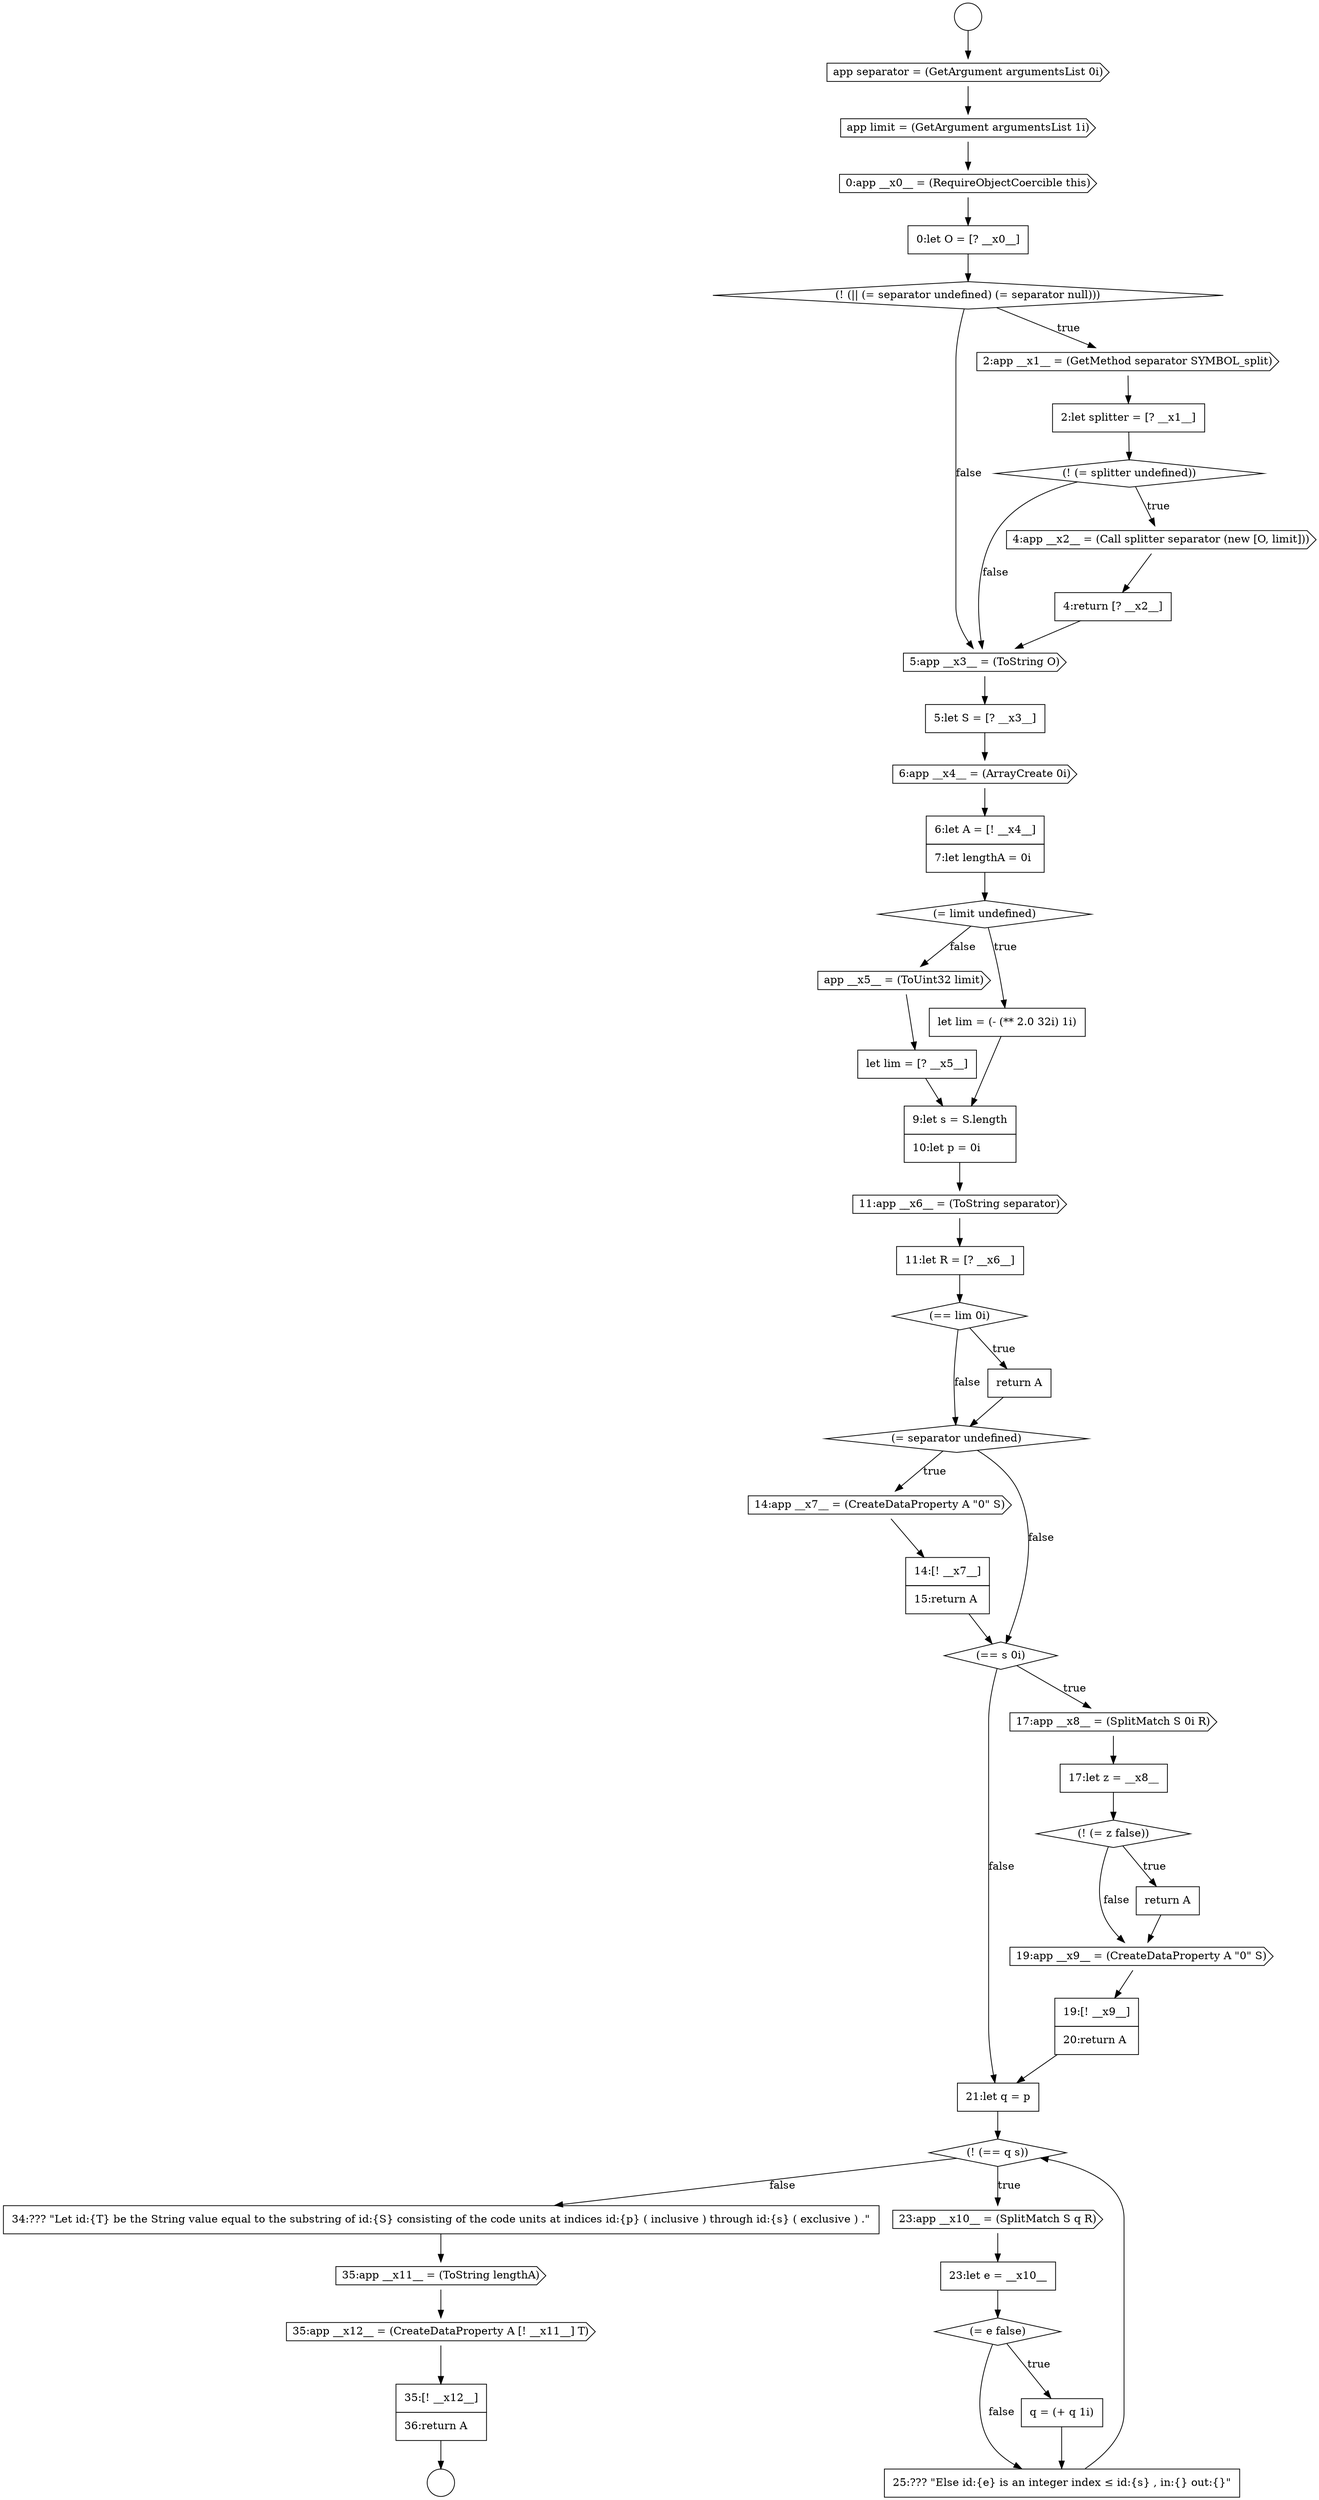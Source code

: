 digraph {
  node13586 [shape=diamond, label=<<font color="black">(= separator undefined)</font>> color="black" fillcolor="white" style=filled]
  node13596 [shape=none, margin=0, label=<<font color="black">
    <table border="0" cellborder="1" cellspacing="0" cellpadding="10">
      <tr><td align="left">21:let q = p</td></tr>
    </table>
  </font>> color="black" fillcolor="white" style=filled]
  node13571 [shape=cds, label=<<font color="black">4:app __x2__ = (Call splitter separator (new [O, limit]))</font>> color="black" fillcolor="white" style=filled]
  node13564 [shape=cds, label=<<font color="black">app limit = (GetArgument argumentsList 1i)</font>> color="black" fillcolor="white" style=filled]
  node13606 [shape=none, margin=0, label=<<font color="black">
    <table border="0" cellborder="1" cellspacing="0" cellpadding="10">
      <tr><td align="left">35:[! __x12__]</td></tr>
      <tr><td align="left">36:return A</td></tr>
    </table>
  </font>> color="black" fillcolor="white" style=filled]
  node13592 [shape=diamond, label=<<font color="black">(! (= z false))</font>> color="black" fillcolor="white" style=filled]
  node13573 [shape=cds, label=<<font color="black">5:app __x3__ = (ToString O)</font>> color="black" fillcolor="white" style=filled]
  node13602 [shape=none, margin=0, label=<<font color="black">
    <table border="0" cellborder="1" cellspacing="0" cellpadding="10">
      <tr><td align="left">25:??? &quot;Else id:{e} is an integer index &le; id:{s} , in:{} out:{}&quot;</td></tr>
    </table>
  </font>> color="black" fillcolor="white" style=filled]
  node13566 [shape=none, margin=0, label=<<font color="black">
    <table border="0" cellborder="1" cellspacing="0" cellpadding="10">
      <tr><td align="left">0:let O = [? __x0__]</td></tr>
    </table>
  </font>> color="black" fillcolor="white" style=filled]
  node13581 [shape=none, margin=0, label=<<font color="black">
    <table border="0" cellborder="1" cellspacing="0" cellpadding="10">
      <tr><td align="left">9:let s = S.length</td></tr>
      <tr><td align="left">10:let p = 0i</td></tr>
    </table>
  </font>> color="black" fillcolor="white" style=filled]
  node13577 [shape=diamond, label=<<font color="black">(= limit undefined)</font>> color="black" fillcolor="white" style=filled]
  node13580 [shape=none, margin=0, label=<<font color="black">
    <table border="0" cellborder="1" cellspacing="0" cellpadding="10">
      <tr><td align="left">let lim = [? __x5__]</td></tr>
    </table>
  </font>> color="black" fillcolor="white" style=filled]
  node13575 [shape=cds, label=<<font color="black">6:app __x4__ = (ArrayCreate 0i)</font>> color="black" fillcolor="white" style=filled]
  node13590 [shape=cds, label=<<font color="black">17:app __x8__ = (SplitMatch S 0i R)</font>> color="black" fillcolor="white" style=filled]
  node13604 [shape=cds, label=<<font color="black">35:app __x11__ = (ToString lengthA)</font>> color="black" fillcolor="white" style=filled]
  node13600 [shape=diamond, label=<<font color="black">(= e false)</font>> color="black" fillcolor="white" style=filled]
  node13565 [shape=cds, label=<<font color="black">0:app __x0__ = (RequireObjectCoercible this)</font>> color="black" fillcolor="white" style=filled]
  node13572 [shape=none, margin=0, label=<<font color="black">
    <table border="0" cellborder="1" cellspacing="0" cellpadding="10">
      <tr><td align="left">4:return [? __x2__]</td></tr>
    </table>
  </font>> color="black" fillcolor="white" style=filled]
  node13583 [shape=none, margin=0, label=<<font color="black">
    <table border="0" cellborder="1" cellspacing="0" cellpadding="10">
      <tr><td align="left">11:let R = [? __x6__]</td></tr>
    </table>
  </font>> color="black" fillcolor="white" style=filled]
  node13562 [shape=circle label=" " color="black" fillcolor="white" style=filled]
  node13568 [shape=cds, label=<<font color="black">2:app __x1__ = (GetMethod separator SYMBOL_split)</font>> color="black" fillcolor="white" style=filled]
  node13587 [shape=cds, label=<<font color="black">14:app __x7__ = (CreateDataProperty A &quot;0&quot; S)</font>> color="black" fillcolor="white" style=filled]
  node13576 [shape=none, margin=0, label=<<font color="black">
    <table border="0" cellborder="1" cellspacing="0" cellpadding="10">
      <tr><td align="left">6:let A = [! __x4__]</td></tr>
      <tr><td align="left">7:let lengthA = 0i</td></tr>
    </table>
  </font>> color="black" fillcolor="white" style=filled]
  node13597 [shape=diamond, label=<<font color="black">(! (== q s))</font>> color="black" fillcolor="white" style=filled]
  node13594 [shape=cds, label=<<font color="black">19:app __x9__ = (CreateDataProperty A &quot;0&quot; S)</font>> color="black" fillcolor="white" style=filled]
  node13591 [shape=none, margin=0, label=<<font color="black">
    <table border="0" cellborder="1" cellspacing="0" cellpadding="10">
      <tr><td align="left">17:let z = __x8__</td></tr>
    </table>
  </font>> color="black" fillcolor="white" style=filled]
  node13603 [shape=none, margin=0, label=<<font color="black">
    <table border="0" cellborder="1" cellspacing="0" cellpadding="10">
      <tr><td align="left">34:??? &quot;Let id:{T} be the String value equal to the substring of id:{S} consisting of the code units at indices id:{p} ( inclusive ) through id:{s} ( exclusive ) .&quot;</td></tr>
    </table>
  </font>> color="black" fillcolor="white" style=filled]
  node13584 [shape=diamond, label=<<font color="black">(== lim 0i)</font>> color="black" fillcolor="white" style=filled]
  node13579 [shape=cds, label=<<font color="black">app __x5__ = (ToUint32 limit)</font>> color="black" fillcolor="white" style=filled]
  node13569 [shape=none, margin=0, label=<<font color="black">
    <table border="0" cellborder="1" cellspacing="0" cellpadding="10">
      <tr><td align="left">2:let splitter = [? __x1__]</td></tr>
    </table>
  </font>> color="black" fillcolor="white" style=filled]
  node13563 [shape=cds, label=<<font color="black">app separator = (GetArgument argumentsList 0i)</font>> color="black" fillcolor="white" style=filled]
  node13561 [shape=circle label=" " color="black" fillcolor="white" style=filled]
  node13582 [shape=cds, label=<<font color="black">11:app __x6__ = (ToString separator)</font>> color="black" fillcolor="white" style=filled]
  node13588 [shape=none, margin=0, label=<<font color="black">
    <table border="0" cellborder="1" cellspacing="0" cellpadding="10">
      <tr><td align="left">14:[! __x7__]</td></tr>
      <tr><td align="left">15:return A</td></tr>
    </table>
  </font>> color="black" fillcolor="white" style=filled]
  node13567 [shape=diamond, label=<<font color="black">(! (|| (= separator undefined) (= separator null)))</font>> color="black" fillcolor="white" style=filled]
  node13593 [shape=none, margin=0, label=<<font color="black">
    <table border="0" cellborder="1" cellspacing="0" cellpadding="10">
      <tr><td align="left">return A</td></tr>
    </table>
  </font>> color="black" fillcolor="white" style=filled]
  node13578 [shape=none, margin=0, label=<<font color="black">
    <table border="0" cellborder="1" cellspacing="0" cellpadding="10">
      <tr><td align="left">let lim = (- (** 2.0 32i) 1i)</td></tr>
    </table>
  </font>> color="black" fillcolor="white" style=filled]
  node13598 [shape=cds, label=<<font color="black">23:app __x10__ = (SplitMatch S q R)</font>> color="black" fillcolor="white" style=filled]
  node13570 [shape=diamond, label=<<font color="black">(! (= splitter undefined))</font>> color="black" fillcolor="white" style=filled]
  node13585 [shape=none, margin=0, label=<<font color="black">
    <table border="0" cellborder="1" cellspacing="0" cellpadding="10">
      <tr><td align="left">return A</td></tr>
    </table>
  </font>> color="black" fillcolor="white" style=filled]
  node13605 [shape=cds, label=<<font color="black">35:app __x12__ = (CreateDataProperty A [! __x11__] T)</font>> color="black" fillcolor="white" style=filled]
  node13595 [shape=none, margin=0, label=<<font color="black">
    <table border="0" cellborder="1" cellspacing="0" cellpadding="10">
      <tr><td align="left">19:[! __x9__]</td></tr>
      <tr><td align="left">20:return A</td></tr>
    </table>
  </font>> color="black" fillcolor="white" style=filled]
  node13599 [shape=none, margin=0, label=<<font color="black">
    <table border="0" cellborder="1" cellspacing="0" cellpadding="10">
      <tr><td align="left">23:let e = __x10__</td></tr>
    </table>
  </font>> color="black" fillcolor="white" style=filled]
  node13601 [shape=none, margin=0, label=<<font color="black">
    <table border="0" cellborder="1" cellspacing="0" cellpadding="10">
      <tr><td align="left">q = (+ q 1i)</td></tr>
    </table>
  </font>> color="black" fillcolor="white" style=filled]
  node13574 [shape=none, margin=0, label=<<font color="black">
    <table border="0" cellborder="1" cellspacing="0" cellpadding="10">
      <tr><td align="left">5:let S = [? __x3__]</td></tr>
    </table>
  </font>> color="black" fillcolor="white" style=filled]
  node13589 [shape=diamond, label=<<font color="black">(== s 0i)</font>> color="black" fillcolor="white" style=filled]
  node13586 -> node13587 [label=<<font color="black">true</font>> color="black"]
  node13586 -> node13589 [label=<<font color="black">false</font>> color="black"]
  node13581 -> node13582 [ color="black"]
  node13602 -> node13597 [ color="black"]
  node13570 -> node13571 [label=<<font color="black">true</font>> color="black"]
  node13570 -> node13573 [label=<<font color="black">false</font>> color="black"]
  node13579 -> node13580 [ color="black"]
  node13600 -> node13601 [label=<<font color="black">true</font>> color="black"]
  node13600 -> node13602 [label=<<font color="black">false</font>> color="black"]
  node13561 -> node13563 [ color="black"]
  node13588 -> node13589 [ color="black"]
  node13587 -> node13588 [ color="black"]
  node13580 -> node13581 [ color="black"]
  node13606 -> node13562 [ color="black"]
  node13578 -> node13581 [ color="black"]
  node13575 -> node13576 [ color="black"]
  node13594 -> node13595 [ color="black"]
  node13593 -> node13594 [ color="black"]
  node13567 -> node13568 [label=<<font color="black">true</font>> color="black"]
  node13567 -> node13573 [label=<<font color="black">false</font>> color="black"]
  node13576 -> node13577 [ color="black"]
  node13564 -> node13565 [ color="black"]
  node13566 -> node13567 [ color="black"]
  node13577 -> node13578 [label=<<font color="black">true</font>> color="black"]
  node13577 -> node13579 [label=<<font color="black">false</font>> color="black"]
  node13572 -> node13573 [ color="black"]
  node13583 -> node13584 [ color="black"]
  node13571 -> node13572 [ color="black"]
  node13605 -> node13606 [ color="black"]
  node13569 -> node13570 [ color="black"]
  node13565 -> node13566 [ color="black"]
  node13582 -> node13583 [ color="black"]
  node13596 -> node13597 [ color="black"]
  node13585 -> node13586 [ color="black"]
  node13589 -> node13590 [label=<<font color="black">true</font>> color="black"]
  node13589 -> node13596 [label=<<font color="black">false</font>> color="black"]
  node13599 -> node13600 [ color="black"]
  node13584 -> node13585 [label=<<font color="black">true</font>> color="black"]
  node13584 -> node13586 [label=<<font color="black">false</font>> color="black"]
  node13595 -> node13596 [ color="black"]
  node13563 -> node13564 [ color="black"]
  node13601 -> node13602 [ color="black"]
  node13591 -> node13592 [ color="black"]
  node13597 -> node13598 [label=<<font color="black">true</font>> color="black"]
  node13597 -> node13603 [label=<<font color="black">false</font>> color="black"]
  node13574 -> node13575 [ color="black"]
  node13568 -> node13569 [ color="black"]
  node13604 -> node13605 [ color="black"]
  node13592 -> node13593 [label=<<font color="black">true</font>> color="black"]
  node13592 -> node13594 [label=<<font color="black">false</font>> color="black"]
  node13573 -> node13574 [ color="black"]
  node13603 -> node13604 [ color="black"]
  node13598 -> node13599 [ color="black"]
  node13590 -> node13591 [ color="black"]
}
